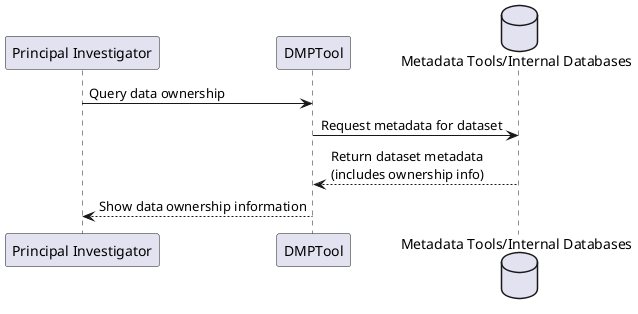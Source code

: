 @startuml
participant PI as "Principal Investigator"
participant DMPTool as "DMPTool"
database MetadataTools as "Metadata Tools/Internal Databases"

PI -> DMPTool : Query data ownership
DMPTool -> MetadataTools : Request metadata for dataset
MetadataTools --> DMPTool : Return dataset metadata\n(includes ownership info)
DMPTool --> PI : Show data ownership information
@enduml